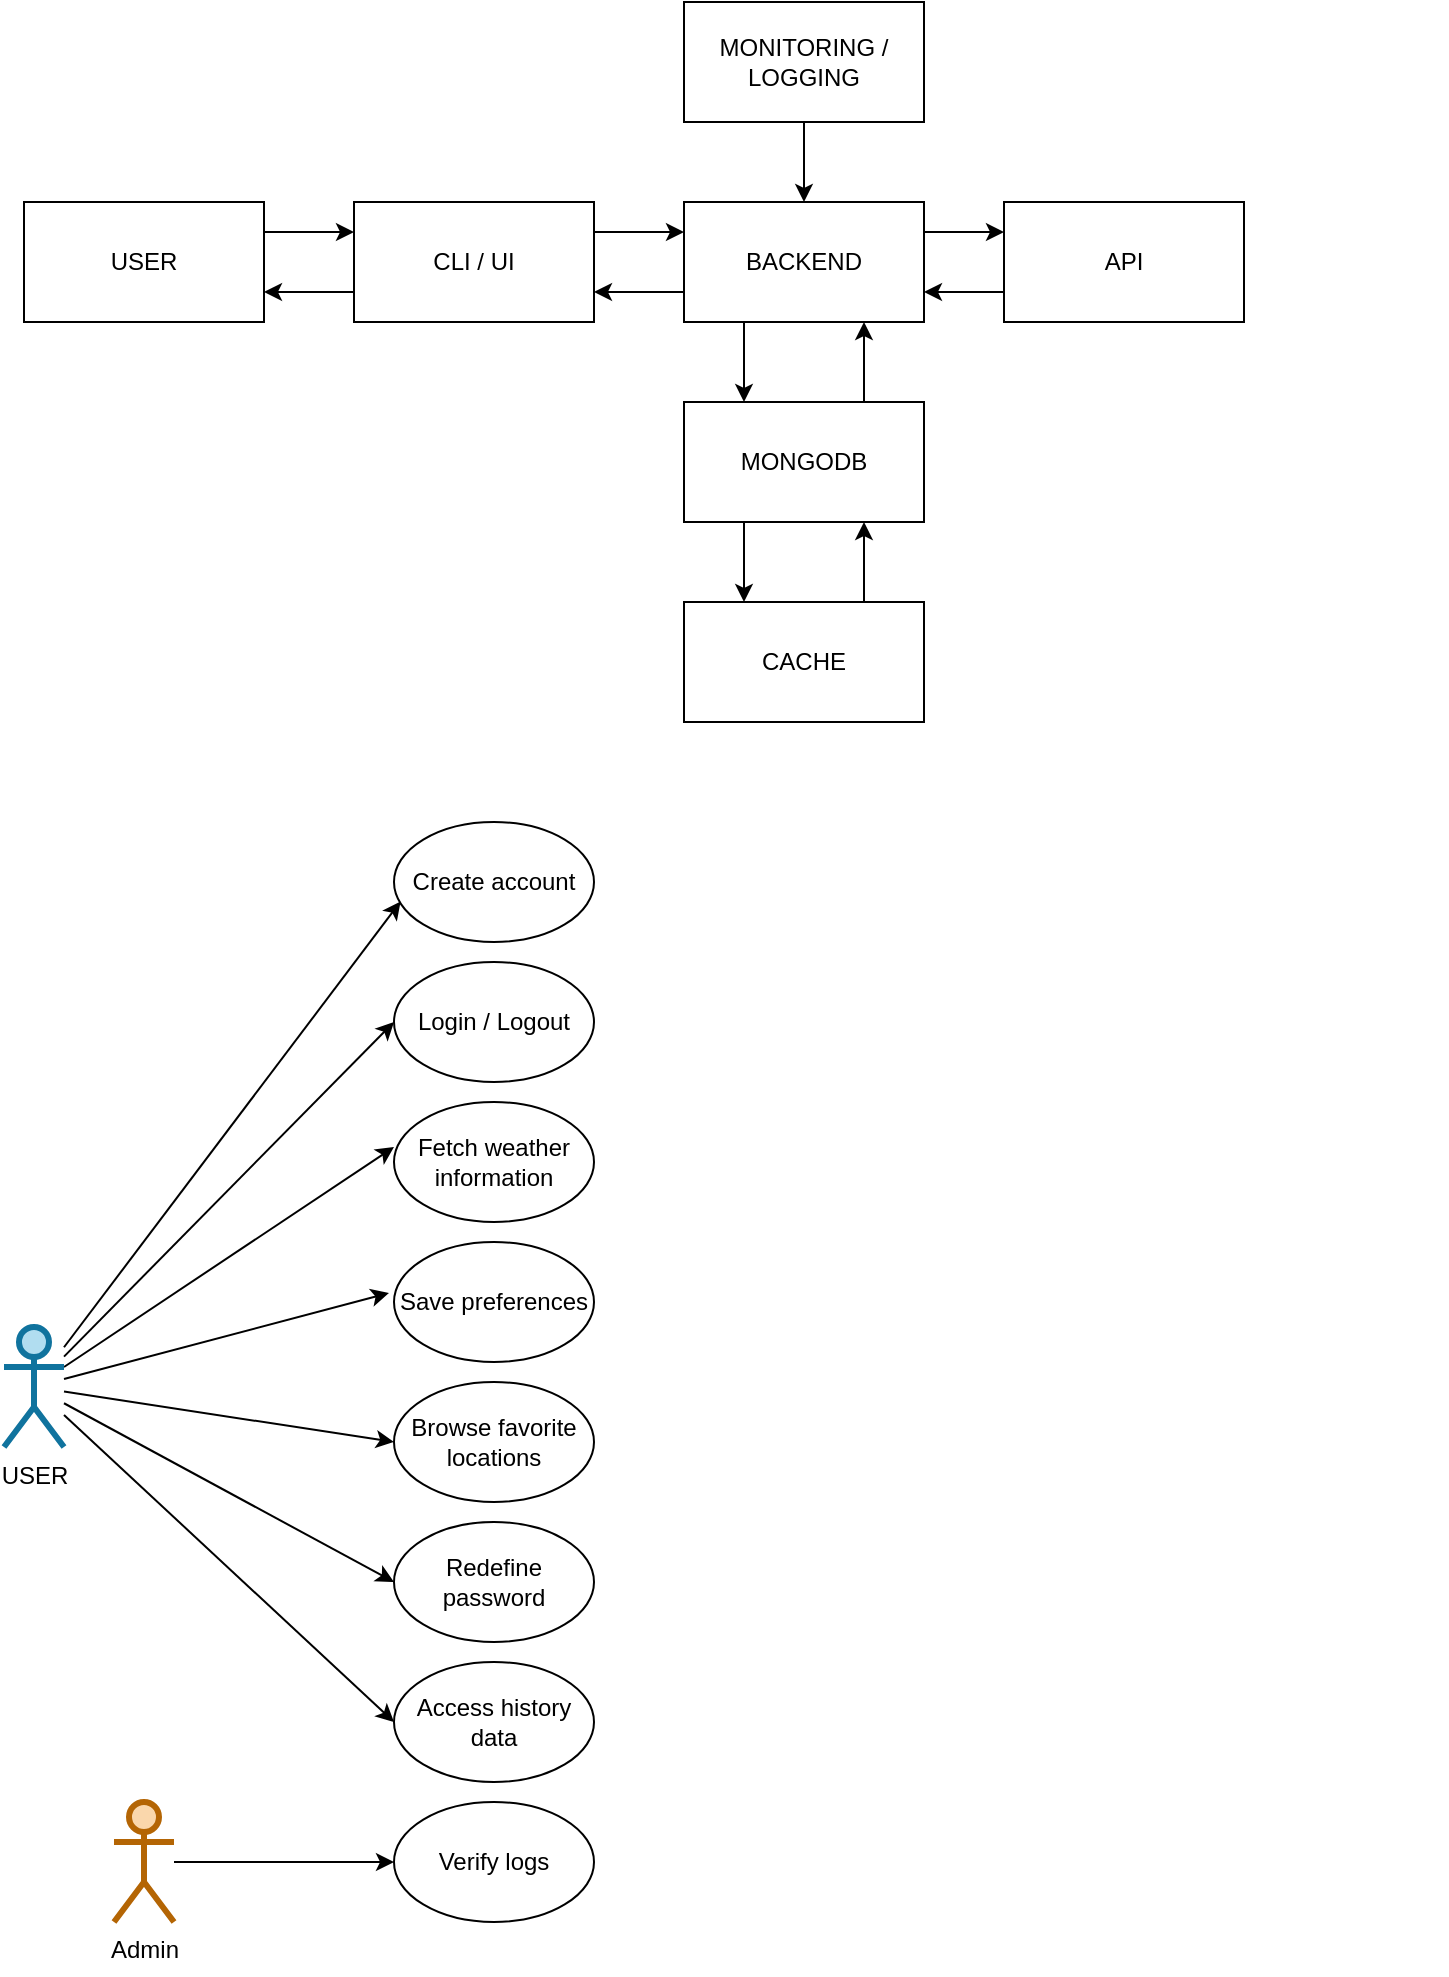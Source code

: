<mxfile>
    <diagram id="q5owY7MnRgVKBHdO7B2g" name="Page-1">
        <mxGraphModel dx="876" dy="1261" grid="1" gridSize="10" guides="1" tooltips="1" connect="1" arrows="1" fold="1" page="1" pageScale="1" pageWidth="850" pageHeight="1100" math="0" shadow="0">
            <root>
                <mxCell id="0"/>
                <mxCell id="1" parent="0"/>
                <mxCell id="30" value="" style="whiteSpace=wrap;html=1;aspect=fixed;fillColor=#FFFFFF;strokeColor=#FFFFFF;glass=0;rounded=0;shadow=0;opacity=10;strokeWidth=3;" vertex="1" parent="1">
                    <mxGeometry x="215" y="440" width="585" height="585" as="geometry"/>
                </mxCell>
                <mxCell id="17" style="edgeStyle=none;html=1;exitX=1;exitY=0.25;exitDx=0;exitDy=0;entryX=0;entryY=0.25;entryDx=0;entryDy=0;strokeColor=default;" parent="1" source="2" target="3" edge="1">
                    <mxGeometry relative="1" as="geometry"/>
                </mxCell>
                <mxCell id="2" value="USER" style="rounded=0;whiteSpace=wrap;html=1;" parent="1" vertex="1">
                    <mxGeometry x="90" y="140" width="120" height="60" as="geometry"/>
                </mxCell>
                <mxCell id="14" style="edgeStyle=none;html=1;exitX=1;exitY=0.25;exitDx=0;exitDy=0;entryX=0;entryY=0.25;entryDx=0;entryDy=0;strokeColor=default;" parent="1" source="3" target="4" edge="1">
                    <mxGeometry relative="1" as="geometry"/>
                </mxCell>
                <mxCell id="18" style="edgeStyle=none;html=1;exitX=0;exitY=0.75;exitDx=0;exitDy=0;entryX=1;entryY=0.75;entryDx=0;entryDy=0;strokeColor=default;" parent="1" source="3" target="2" edge="1">
                    <mxGeometry relative="1" as="geometry"/>
                </mxCell>
                <mxCell id="3" value="CLI / UI" style="rounded=0;whiteSpace=wrap;html=1;" parent="1" vertex="1">
                    <mxGeometry x="255" y="140" width="120" height="60" as="geometry"/>
                </mxCell>
                <mxCell id="10" style="edgeStyle=none;html=1;exitX=0.25;exitY=1;exitDx=0;exitDy=0;entryX=0.25;entryY=0;entryDx=0;entryDy=0;strokeColor=default;" parent="1" source="4" target="6" edge="1">
                    <mxGeometry relative="1" as="geometry"/>
                </mxCell>
                <mxCell id="12" style="edgeStyle=none;html=1;exitX=1;exitY=0.25;exitDx=0;exitDy=0;entryX=0;entryY=0.25;entryDx=0;entryDy=0;strokeColor=default;" parent="1" source="4" target="5" edge="1">
                    <mxGeometry relative="1" as="geometry"/>
                </mxCell>
                <mxCell id="15" style="edgeStyle=none;html=1;exitX=0;exitY=0.75;exitDx=0;exitDy=0;entryX=1;entryY=0.75;entryDx=0;entryDy=0;strokeColor=default;" parent="1" source="4" target="3" edge="1">
                    <mxGeometry relative="1" as="geometry"/>
                </mxCell>
                <mxCell id="4" value="BACKEND" style="rounded=0;whiteSpace=wrap;html=1;" parent="1" vertex="1">
                    <mxGeometry x="420" y="140" width="120" height="60" as="geometry"/>
                </mxCell>
                <mxCell id="13" style="edgeStyle=none;html=1;exitX=0;exitY=0.75;exitDx=0;exitDy=0;entryX=1;entryY=0.75;entryDx=0;entryDy=0;strokeColor=default;" parent="1" source="5" target="4" edge="1">
                    <mxGeometry relative="1" as="geometry"/>
                </mxCell>
                <mxCell id="5" value="API" style="rounded=0;whiteSpace=wrap;html=1;" parent="1" vertex="1">
                    <mxGeometry x="580" y="140" width="120" height="60" as="geometry"/>
                </mxCell>
                <mxCell id="9" style="edgeStyle=none;html=1;exitX=0.75;exitY=0;exitDx=0;exitDy=0;entryX=0.75;entryY=1;entryDx=0;entryDy=0;strokeColor=default;" parent="1" source="6" target="4" edge="1">
                    <mxGeometry relative="1" as="geometry"/>
                </mxCell>
                <mxCell id="22" style="edgeStyle=none;html=1;exitX=0.25;exitY=1;exitDx=0;exitDy=0;entryX=0.25;entryY=0;entryDx=0;entryDy=0;" edge="1" parent="1" source="6" target="21">
                    <mxGeometry relative="1" as="geometry"/>
                </mxCell>
                <mxCell id="6" value="MONGODB" style="rounded=0;whiteSpace=wrap;html=1;" parent="1" vertex="1">
                    <mxGeometry x="420" y="240" width="120" height="60" as="geometry"/>
                </mxCell>
                <mxCell id="20" value="" style="edgeStyle=none;html=1;strokeColor=default;" parent="1" source="19" target="4" edge="1">
                    <mxGeometry relative="1" as="geometry"/>
                </mxCell>
                <mxCell id="19" value="MONITORING / LOGGING" style="rounded=0;whiteSpace=wrap;html=1;" parent="1" vertex="1">
                    <mxGeometry x="420" y="40" width="120" height="60" as="geometry"/>
                </mxCell>
                <mxCell id="23" style="edgeStyle=none;html=1;exitX=0.75;exitY=0;exitDx=0;exitDy=0;entryX=0.75;entryY=1;entryDx=0;entryDy=0;" edge="1" parent="1" source="21" target="6">
                    <mxGeometry relative="1" as="geometry">
                        <mxPoint x="545" y="330" as="targetPoint"/>
                    </mxGeometry>
                </mxCell>
                <mxCell id="21" value="CACHE" style="rounded=0;whiteSpace=wrap;html=1;" parent="1" vertex="1">
                    <mxGeometry x="420" y="340" width="120" height="60" as="geometry"/>
                </mxCell>
                <mxCell id="45" style="edgeStyle=none;html=1;entryX=0.033;entryY=0.663;entryDx=0;entryDy=0;entryPerimeter=0;" edge="1" parent="1" source="24" target="33">
                    <mxGeometry relative="1" as="geometry"/>
                </mxCell>
                <mxCell id="46" style="edgeStyle=none;html=1;entryX=0;entryY=0.5;entryDx=0;entryDy=0;" edge="1" parent="1" source="24" target="34">
                    <mxGeometry relative="1" as="geometry"/>
                </mxCell>
                <mxCell id="47" style="edgeStyle=none;html=1;entryX=0;entryY=0.375;entryDx=0;entryDy=0;entryPerimeter=0;" edge="1" parent="1" source="24" target="37">
                    <mxGeometry relative="1" as="geometry"/>
                </mxCell>
                <mxCell id="49" style="edgeStyle=none;html=1;entryX=-0.025;entryY=0.425;entryDx=0;entryDy=0;entryPerimeter=0;" edge="1" parent="1" source="24" target="48">
                    <mxGeometry relative="1" as="geometry"/>
                </mxCell>
                <mxCell id="52" style="edgeStyle=none;html=1;entryX=0;entryY=0.5;entryDx=0;entryDy=0;" edge="1" parent="1" source="24" target="51">
                    <mxGeometry relative="1" as="geometry"/>
                </mxCell>
                <mxCell id="57" style="edgeStyle=none;html=1;entryX=0;entryY=0.5;entryDx=0;entryDy=0;" edge="1" parent="1" source="24" target="56">
                    <mxGeometry relative="1" as="geometry"/>
                </mxCell>
                <mxCell id="62" style="edgeStyle=none;html=1;entryX=0;entryY=0.5;entryDx=0;entryDy=0;" edge="1" parent="1" source="24" target="61">
                    <mxGeometry relative="1" as="geometry"/>
                </mxCell>
                <mxCell id="24" value="USER" style="shape=umlActor;verticalLabelPosition=bottom;verticalAlign=top;html=1;outlineConnect=0;fillColor=#b1ddf0;strokeColor=#10739e;strokeWidth=3;" vertex="1" parent="1">
                    <mxGeometry x="80" y="702.5" width="30" height="60" as="geometry"/>
                </mxCell>
                <mxCell id="33" value="Create account" style="ellipse;whiteSpace=wrap;html=1;" vertex="1" parent="1">
                    <mxGeometry x="275" y="450" width="100" height="60" as="geometry"/>
                </mxCell>
                <mxCell id="34" value="Login / Logout" style="ellipse;whiteSpace=wrap;html=1;" vertex="1" parent="1">
                    <mxGeometry x="275" y="520" width="100" height="60" as="geometry"/>
                </mxCell>
                <mxCell id="60" style="edgeStyle=none;html=1;" edge="1" parent="1" source="35" target="58">
                    <mxGeometry relative="1" as="geometry"/>
                </mxCell>
                <mxCell id="35" value="Admin" style="shape=umlActor;verticalLabelPosition=bottom;verticalAlign=top;html=1;outlineConnect=0;fillColor=#fad7ac;strokeColor=#b46504;strokeWidth=3;" vertex="1" parent="1">
                    <mxGeometry x="135" y="940" width="30" height="60" as="geometry"/>
                </mxCell>
                <mxCell id="37" value="Fetch weather information" style="ellipse;whiteSpace=wrap;html=1;" vertex="1" parent="1">
                    <mxGeometry x="275" y="590" width="100" height="60" as="geometry"/>
                </mxCell>
                <mxCell id="48" value="Save preferences" style="ellipse;whiteSpace=wrap;html=1;" vertex="1" parent="1">
                    <mxGeometry x="275" y="660" width="100" height="60" as="geometry"/>
                </mxCell>
                <mxCell id="51" value="Browse favorite locations" style="ellipse;whiteSpace=wrap;html=1;" vertex="1" parent="1">
                    <mxGeometry x="275" y="730" width="100" height="60" as="geometry"/>
                </mxCell>
                <mxCell id="56" value="Redefine password" style="ellipse;whiteSpace=wrap;html=1;" vertex="1" parent="1">
                    <mxGeometry x="275" y="800" width="100" height="60" as="geometry"/>
                </mxCell>
                <mxCell id="58" value="Verify logs" style="ellipse;whiteSpace=wrap;html=1;" vertex="1" parent="1">
                    <mxGeometry x="275" y="940" width="100" height="60" as="geometry"/>
                </mxCell>
                <mxCell id="61" value="Access history data" style="ellipse;whiteSpace=wrap;html=1;" vertex="1" parent="1">
                    <mxGeometry x="275" y="870" width="100" height="60" as="geometry"/>
                </mxCell>
            </root>
        </mxGraphModel>
    </diagram>
</mxfile>